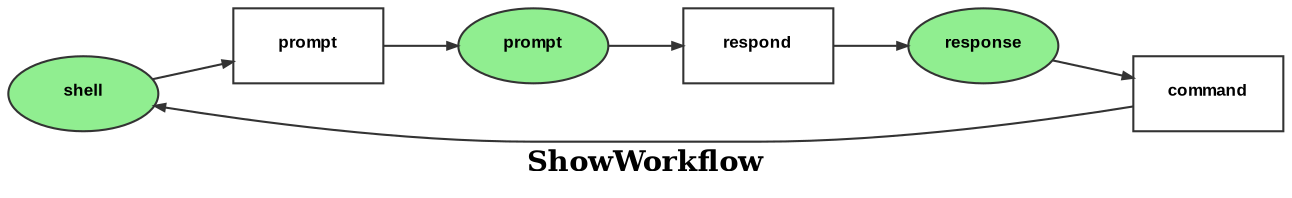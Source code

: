 digraph workflow {
  ratio="compress" rankdir="LR" label=<<B>ShowWorkflow</B>>
  node [fontsize="8" fontname="Arial" color="#333333" fillcolor="lightgreen" fixedsize="false" width="1"];
  edge [fontsize="7" fontname="Arial" color="#333333" arrowhead="normal" arrowsize="0.5"];

  place_shell [label=<<B>shell</B>>, shape=oval fillcolor="lightgreen" style="filled"];
  place_prompt [label=<<B>prompt</B>>, shape=oval fillcolor="lightgreen" style="filled"];
  place_response [label=<<B>response</B>>, shape=oval fillcolor="lightgreen" style="filled"];
  transition_0 [label=<<B>prompt</B>>, shape="box" regular=""];
  transition_1 [label=<<B>respond</B>>, shape="box" regular=""];
  transition_2 [label=<<B>command</B>>, shape="box" regular=""];
  place_shell -> transition_0 [style="solid", comment="shell"];
  transition_0 -> place_prompt [style="solid"];
  place_prompt -> transition_1 [style="solid", comment="prompt"];
  transition_1 -> place_response [style="solid"];
  place_response -> transition_2 [style="solid", comment="response"];
  transition_2 -> place_shell [style="solid"];
}
